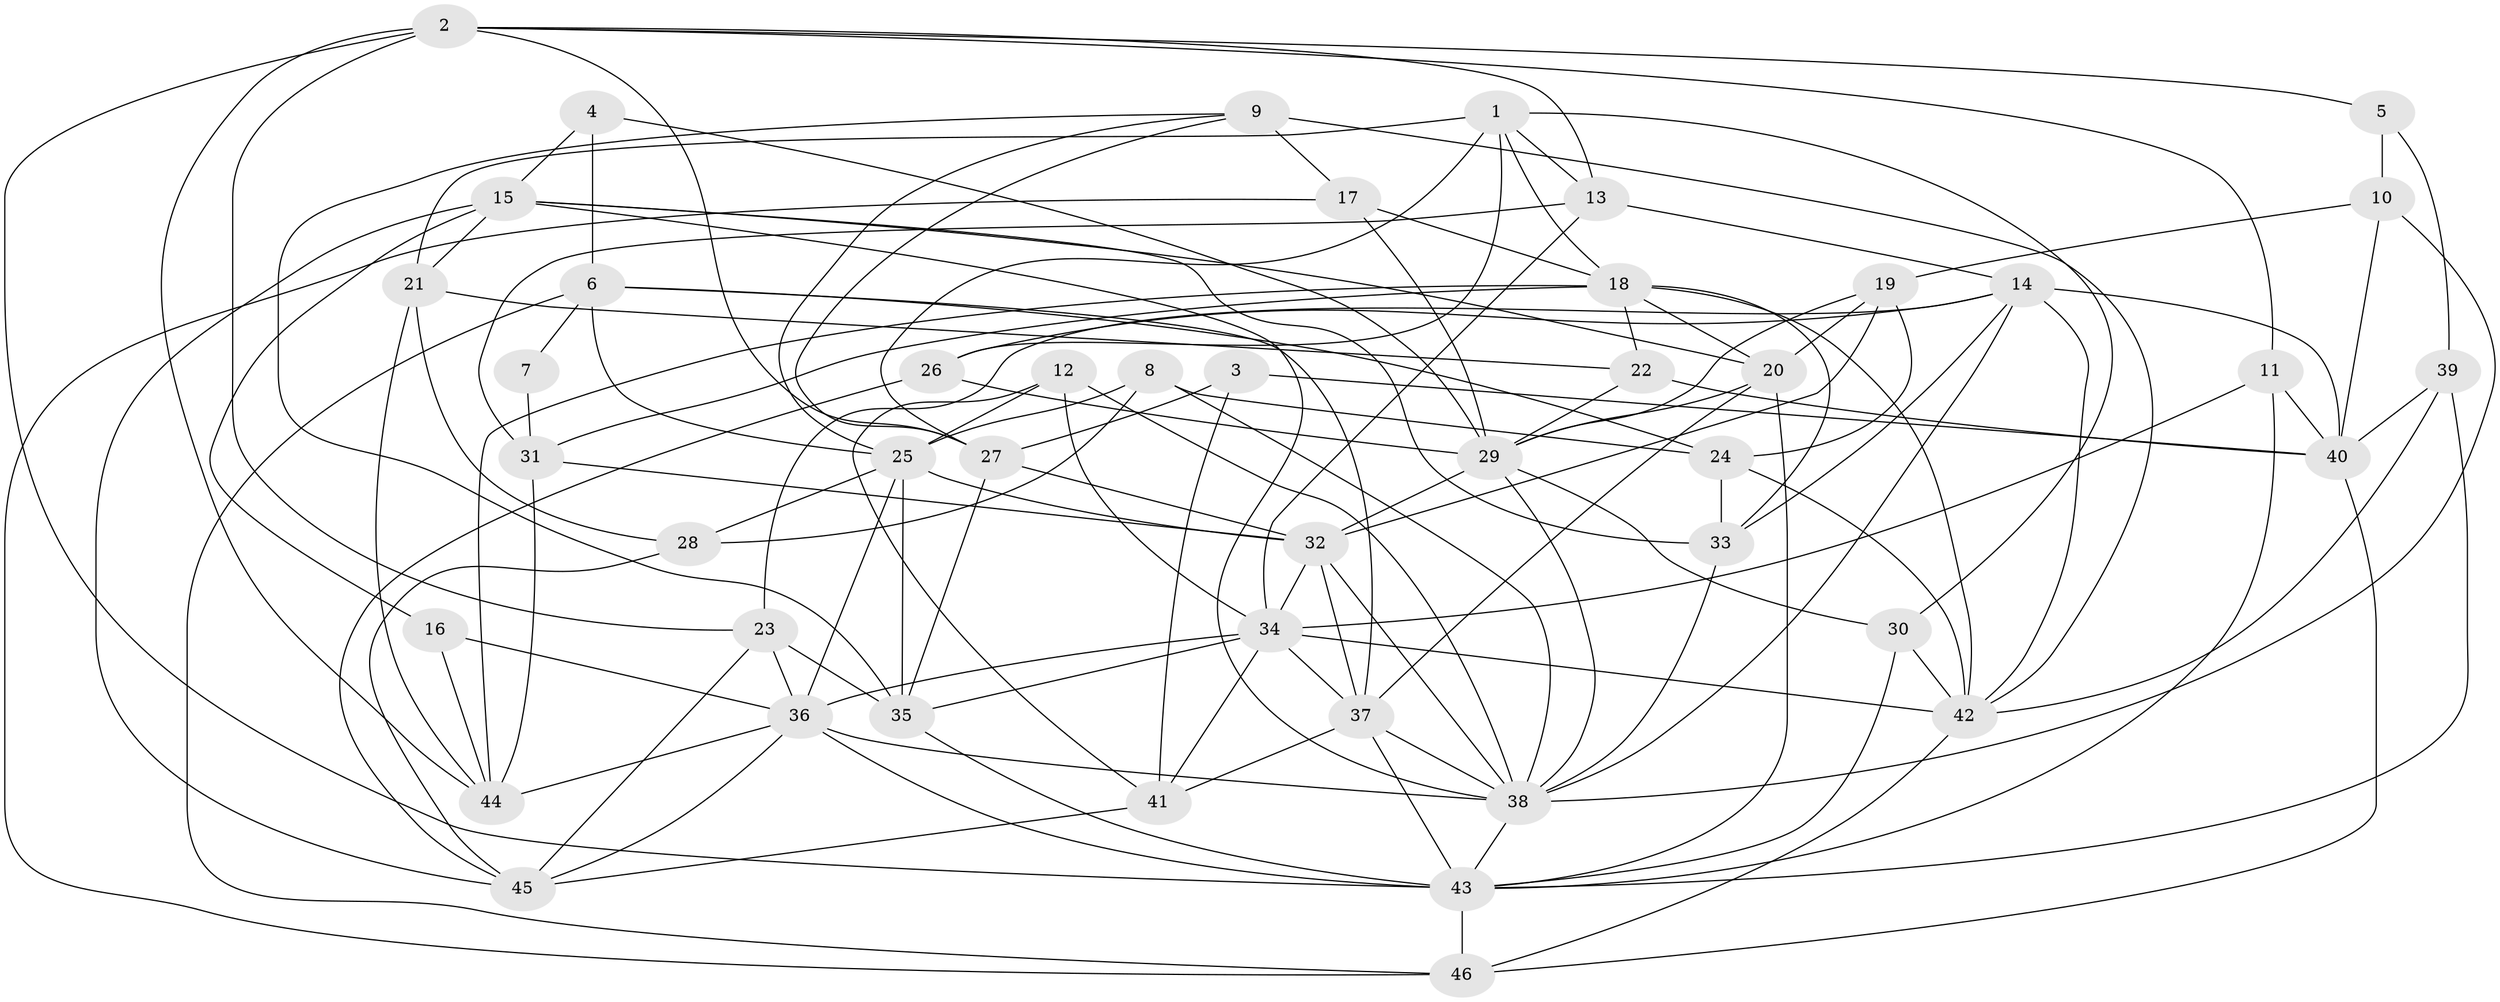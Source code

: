 // original degree distribution, {4: 0.32608695652173914, 5: 0.16304347826086957, 3: 0.25, 2: 0.11956521739130435, 6: 0.10869565217391304, 8: 0.010869565217391304, 7: 0.021739130434782608}
// Generated by graph-tools (version 1.1) at 2025/50/03/09/25 03:50:13]
// undirected, 46 vertices, 130 edges
graph export_dot {
graph [start="1"]
  node [color=gray90,style=filled];
  1;
  2;
  3;
  4;
  5;
  6;
  7;
  8;
  9;
  10;
  11;
  12;
  13;
  14;
  15;
  16;
  17;
  18;
  19;
  20;
  21;
  22;
  23;
  24;
  25;
  26;
  27;
  28;
  29;
  30;
  31;
  32;
  33;
  34;
  35;
  36;
  37;
  38;
  39;
  40;
  41;
  42;
  43;
  44;
  45;
  46;
  1 -- 13 [weight=1.0];
  1 -- 18 [weight=1.0];
  1 -- 21 [weight=1.0];
  1 -- 26 [weight=1.0];
  1 -- 27 [weight=1.0];
  1 -- 30 [weight=1.0];
  2 -- 5 [weight=1.0];
  2 -- 11 [weight=1.0];
  2 -- 13 [weight=1.0];
  2 -- 23 [weight=1.0];
  2 -- 27 [weight=1.0];
  2 -- 43 [weight=2.0];
  2 -- 44 [weight=1.0];
  3 -- 27 [weight=1.0];
  3 -- 40 [weight=1.0];
  3 -- 41 [weight=1.0];
  4 -- 6 [weight=1.0];
  4 -- 15 [weight=1.0];
  4 -- 29 [weight=1.0];
  5 -- 10 [weight=1.0];
  5 -- 39 [weight=1.0];
  6 -- 7 [weight=1.0];
  6 -- 24 [weight=1.0];
  6 -- 25 [weight=1.0];
  6 -- 37 [weight=1.0];
  6 -- 46 [weight=1.0];
  7 -- 31 [weight=1.0];
  8 -- 24 [weight=1.0];
  8 -- 25 [weight=1.0];
  8 -- 28 [weight=1.0];
  8 -- 38 [weight=1.0];
  9 -- 17 [weight=1.0];
  9 -- 25 [weight=1.0];
  9 -- 27 [weight=1.0];
  9 -- 35 [weight=1.0];
  9 -- 42 [weight=1.0];
  10 -- 19 [weight=1.0];
  10 -- 38 [weight=1.0];
  10 -- 40 [weight=1.0];
  11 -- 34 [weight=1.0];
  11 -- 40 [weight=1.0];
  11 -- 43 [weight=1.0];
  12 -- 25 [weight=1.0];
  12 -- 34 [weight=1.0];
  12 -- 38 [weight=1.0];
  12 -- 41 [weight=1.0];
  13 -- 14 [weight=1.0];
  13 -- 31 [weight=1.0];
  13 -- 34 [weight=1.0];
  14 -- 23 [weight=1.0];
  14 -- 26 [weight=1.0];
  14 -- 33 [weight=1.0];
  14 -- 38 [weight=1.0];
  14 -- 40 [weight=1.0];
  14 -- 42 [weight=1.0];
  15 -- 16 [weight=1.0];
  15 -- 20 [weight=1.0];
  15 -- 21 [weight=2.0];
  15 -- 33 [weight=1.0];
  15 -- 38 [weight=1.0];
  15 -- 45 [weight=1.0];
  16 -- 36 [weight=1.0];
  16 -- 44 [weight=1.0];
  17 -- 18 [weight=1.0];
  17 -- 29 [weight=1.0];
  17 -- 46 [weight=1.0];
  18 -- 20 [weight=1.0];
  18 -- 22 [weight=1.0];
  18 -- 31 [weight=1.0];
  18 -- 33 [weight=1.0];
  18 -- 42 [weight=1.0];
  18 -- 44 [weight=1.0];
  19 -- 20 [weight=1.0];
  19 -- 24 [weight=1.0];
  19 -- 29 [weight=1.0];
  19 -- 32 [weight=1.0];
  20 -- 29 [weight=1.0];
  20 -- 37 [weight=1.0];
  20 -- 43 [weight=1.0];
  21 -- 22 [weight=1.0];
  21 -- 28 [weight=1.0];
  21 -- 44 [weight=1.0];
  22 -- 29 [weight=1.0];
  22 -- 40 [weight=1.0];
  23 -- 35 [weight=1.0];
  23 -- 36 [weight=1.0];
  23 -- 45 [weight=1.0];
  24 -- 33 [weight=1.0];
  24 -- 42 [weight=1.0];
  25 -- 28 [weight=1.0];
  25 -- 32 [weight=1.0];
  25 -- 35 [weight=1.0];
  25 -- 36 [weight=1.0];
  26 -- 29 [weight=1.0];
  26 -- 45 [weight=1.0];
  27 -- 32 [weight=1.0];
  27 -- 35 [weight=1.0];
  28 -- 45 [weight=1.0];
  29 -- 30 [weight=1.0];
  29 -- 32 [weight=1.0];
  29 -- 38 [weight=1.0];
  30 -- 42 [weight=2.0];
  30 -- 43 [weight=1.0];
  31 -- 32 [weight=1.0];
  31 -- 44 [weight=1.0];
  32 -- 34 [weight=1.0];
  32 -- 37 [weight=1.0];
  32 -- 38 [weight=1.0];
  33 -- 38 [weight=1.0];
  34 -- 35 [weight=1.0];
  34 -- 36 [weight=1.0];
  34 -- 37 [weight=1.0];
  34 -- 41 [weight=1.0];
  34 -- 42 [weight=1.0];
  35 -- 43 [weight=1.0];
  36 -- 38 [weight=1.0];
  36 -- 43 [weight=1.0];
  36 -- 44 [weight=1.0];
  36 -- 45 [weight=1.0];
  37 -- 38 [weight=1.0];
  37 -- 41 [weight=1.0];
  37 -- 43 [weight=1.0];
  38 -- 43 [weight=1.0];
  39 -- 40 [weight=1.0];
  39 -- 42 [weight=1.0];
  39 -- 43 [weight=1.0];
  40 -- 46 [weight=1.0];
  41 -- 45 [weight=1.0];
  42 -- 46 [weight=1.0];
  43 -- 46 [weight=1.0];
}
